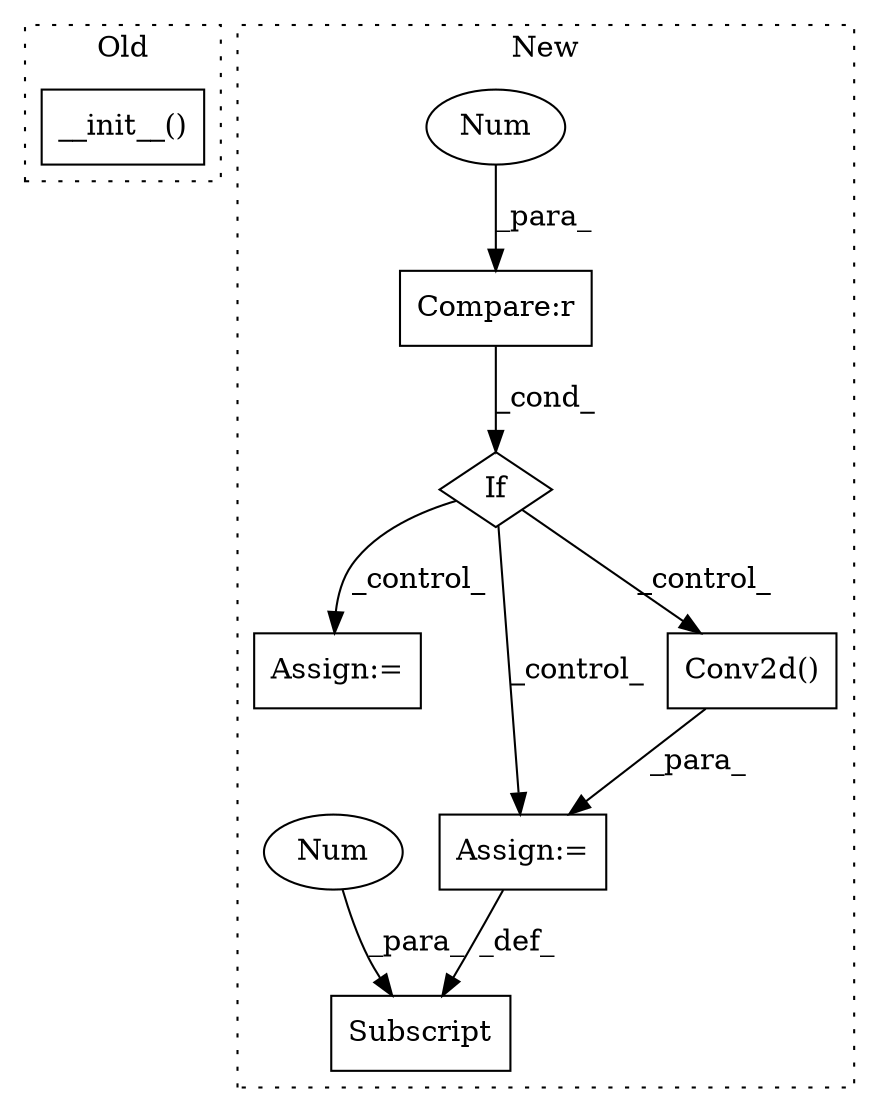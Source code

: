 digraph G {
subgraph cluster0 {
1 [label="__init__()" a="75" s="2332" l="35" shape="box"];
label = "Old";
style="dotted";
}
subgraph cluster1 {
2 [label="If" a="96" s="4398" l="3" shape="diamond"];
3 [label="Assign:=" a="68" s="4444" l="3" shape="box"];
4 [label="Compare:r" a="40" s="4401" l="17" shape="box"];
5 [label="Num" a="76" s="4417" l="1" shape="ellipse"];
6 [label="Assign:=" a="68" s="4505" l="3" shape="box"];
7 [label="Conv2d()" a="75" s="4508" l="221" shape="box"];
8 [label="Subscript" a="63" s="4489,0" l="16,0" shape="box"];
9 [label="Num" a="76" s="4503" l="1" shape="ellipse"];
label = "New";
style="dotted";
}
2 -> 7 [label="_control_"];
2 -> 6 [label="_control_"];
2 -> 3 [label="_control_"];
4 -> 2 [label="_cond_"];
5 -> 4 [label="_para_"];
6 -> 8 [label="_def_"];
7 -> 6 [label="_para_"];
9 -> 8 [label="_para_"];
}